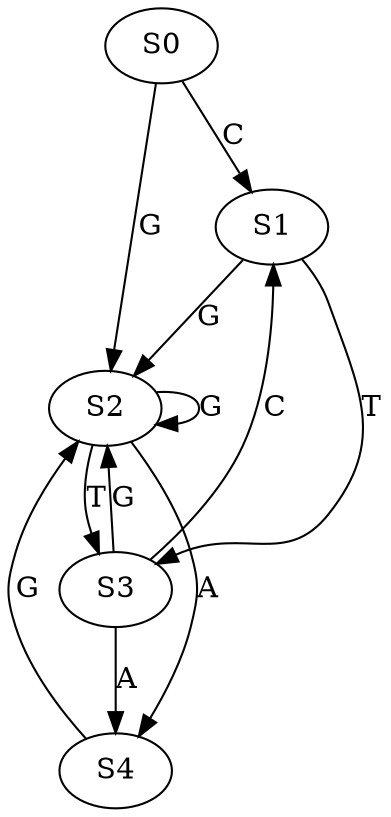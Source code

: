 strict digraph  {
	S0 -> S1 [ label = C ];
	S0 -> S2 [ label = G ];
	S1 -> S3 [ label = T ];
	S1 -> S2 [ label = G ];
	S2 -> S3 [ label = T ];
	S2 -> S4 [ label = A ];
	S2 -> S2 [ label = G ];
	S3 -> S4 [ label = A ];
	S3 -> S2 [ label = G ];
	S3 -> S1 [ label = C ];
	S4 -> S2 [ label = G ];
}
